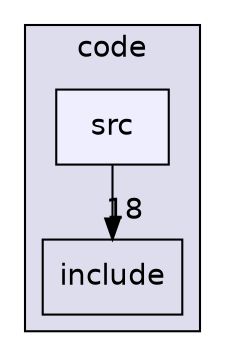 digraph "code/src" {
  compound=true
  node [ fontsize="14", fontname="Helvetica"];
  edge [ labelfontsize="14", labelfontname="Helvetica"];
  subgraph clusterdir_050edd66366d13764f98250ef6db77f6 {
    graph [ bgcolor="#ddddee", pencolor="black", label="code" fontname="Helvetica", fontsize="14", URL="dir_050edd66366d13764f98250ef6db77f6.html"]
  dir_f8a5fb882cc5ea0f84873b4bfbe1e42c [shape=box label="include" URL="dir_f8a5fb882cc5ea0f84873b4bfbe1e42c.html"];
  dir_14807827589b339a04434892d1c1deae [shape=box, label="src", style="filled", fillcolor="#eeeeff", pencolor="black", URL="dir_14807827589b339a04434892d1c1deae.html"];
  }
  dir_14807827589b339a04434892d1c1deae->dir_f8a5fb882cc5ea0f84873b4bfbe1e42c [headlabel="18", labeldistance=1.5 headhref="dir_000002_000001.html"];
}
